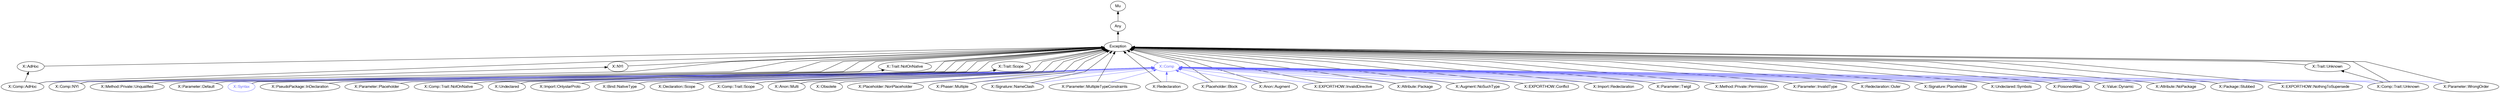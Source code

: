 digraph "perl6-type-graph" {
    rankdir=BT;
    splines=polyline;
    overlap=false; 
    // Types
    "X::Comp" [color="#6666FF", fontcolor="#6666FF", href="/type/X::Comp", fontname="FreeSans"];
    "Mu" [color="#000000", fontcolor="#000000", href="/type/Mu", fontname="FreeSans"];
    "Any" [color="#000000", fontcolor="#000000", href="/type/Any", fontname="FreeSans"];
    "Exception" [color="#000000", fontcolor="#000000", href="/type/Exception", fontname="FreeSans"];
    "X::Method::Private::Unqualified" [color="#000000", fontcolor="#000000", href="/type/X::Method::Private::Unqualified", fontname="FreeSans"];
    "X::Parameter::Default" [color="#000000", fontcolor="#000000", href="/type/X::Parameter::Default", fontname="FreeSans"];
    "X::Syntax" [color="#6666FF", fontcolor="#6666FF", href="/type/X::Syntax", fontname="FreeSans"];
    "X::PseudoPackage::InDeclaration" [color="#000000", fontcolor="#000000", href="/type/X::PseudoPackage::InDeclaration", fontname="FreeSans"];
    "X::Parameter::Placeholder" [color="#000000", fontcolor="#000000", href="/type/X::Parameter::Placeholder", fontname="FreeSans"];
    "X::Undeclared" [color="#000000", fontcolor="#000000", href="/type/X::Undeclared", fontname="FreeSans"];
    "X::AdHoc" [color="#000000", fontcolor="#000000", href="/type/X::AdHoc", fontname="FreeSans"];
    "X::Comp::AdHoc" [color="#000000", fontcolor="#000000", href="/type/X::Comp::AdHoc", fontname="FreeSans"];
    "X::Import::OnlystarProto" [color="#000000", fontcolor="#000000", href="/type/X::Import::OnlystarProto", fontname="FreeSans"];
    "X::Bind::NativeType" [color="#000000", fontcolor="#000000", href="/type/X::Bind::NativeType", fontname="FreeSans"];
    "X::NYI" [color="#000000", fontcolor="#000000", href="/type/X::NYI", fontname="FreeSans"];
    "X::Comp::NYI" [color="#000000", fontcolor="#000000", href="/type/X::Comp::NYI", fontname="FreeSans"];
    "X::Declaration::Scope" [color="#000000", fontcolor="#000000", href="/type/X::Declaration::Scope", fontname="FreeSans"];
    "X::Trait::NotOnNative" [color="#000000", fontcolor="#000000", href="/type/X::Trait::NotOnNative", fontname="FreeSans"];
    "X::Comp::Trait::NotOnNative" [color="#000000", fontcolor="#000000", href="/type/X::Comp::Trait::NotOnNative", fontname="FreeSans"];
    "X::Trait::Scope" [color="#000000", fontcolor="#000000", href="/type/X::Trait::Scope", fontname="FreeSans"];
    "X::Comp::Trait::Scope" [color="#000000", fontcolor="#000000", href="/type/X::Comp::Trait::Scope", fontname="FreeSans"];
    "X::Anon::Multi" [color="#000000", fontcolor="#000000", href="/type/X::Anon::Multi", fontname="FreeSans"];
    "X::Obsolete" [color="#000000", fontcolor="#000000", href="/type/X::Obsolete", fontname="FreeSans"];
    "X::Placeholder::NonPlaceholder" [color="#000000", fontcolor="#000000", href="/type/X::Placeholder::NonPlaceholder", fontname="FreeSans"];
    "X::Phaser::Multiple" [color="#000000", fontcolor="#000000", href="/type/X::Phaser::Multiple", fontname="FreeSans"];
    "X::Signature::NameClash" [color="#000000", fontcolor="#000000", href="/type/X::Signature::NameClash", fontname="FreeSans"];
    "X::Parameter::MultipleTypeConstraints" [color="#000000", fontcolor="#000000", href="/type/X::Parameter::MultipleTypeConstraints", fontname="FreeSans"];
    "X::Redeclaration" [color="#000000", fontcolor="#000000", href="/type/X::Redeclaration", fontname="FreeSans"];
    "X::Placeholder::Block" [color="#000000", fontcolor="#000000", href="/type/X::Placeholder::Block", fontname="FreeSans"];
    "X::Anon::Augment" [color="#000000", fontcolor="#000000", href="/type/X::Anon::Augment", fontname="FreeSans"];
    "X::EXPORTHOW::InvalidDirective" [color="#000000", fontcolor="#000000", href="/type/X::EXPORTHOW::InvalidDirective", fontname="FreeSans"];
    "X::Trait::Unknown" [color="#000000", fontcolor="#000000", href="/type/X::Trait::Unknown", fontname="FreeSans"];
    "X::Comp::Trait::Unknown" [color="#000000", fontcolor="#000000", href="/type/X::Comp::Trait::Unknown", fontname="FreeSans"];
    "X::Attribute::Package" [color="#000000", fontcolor="#000000", href="/type/X::Attribute::Package", fontname="FreeSans"];
    "X::Augment::NoSuchType" [color="#000000", fontcolor="#000000", href="/type/X::Augment::NoSuchType", fontname="FreeSans"];
    "X::EXPORTHOW::Conflict" [color="#000000", fontcolor="#000000", href="/type/X::EXPORTHOW::Conflict", fontname="FreeSans"];
    "X::Import::Redeclaration" [color="#000000", fontcolor="#000000", href="/type/X::Import::Redeclaration", fontname="FreeSans"];
    "X::Parameter::Twigil" [color="#000000", fontcolor="#000000", href="/type/X::Parameter::Twigil", fontname="FreeSans"];
    "X::Method::Private::Permission" [color="#000000", fontcolor="#000000", href="/type/X::Method::Private::Permission", fontname="FreeSans"];
    "X::Parameter::InvalidType" [color="#000000", fontcolor="#000000", href="/type/X::Parameter::InvalidType", fontname="FreeSans"];
    "X::Redeclaration::Outer" [color="#000000", fontcolor="#000000", href="/type/X::Redeclaration::Outer", fontname="FreeSans"];
    "X::Signature::Placeholder" [color="#000000", fontcolor="#000000", href="/type/X::Signature::Placeholder", fontname="FreeSans"];
    "X::Undeclared::Symbols" [color="#000000", fontcolor="#000000", href="/type/X::Undeclared::Symbols", fontname="FreeSans"];
    "X::PoisonedAlias" [color="#000000", fontcolor="#000000", href="/type/X::PoisonedAlias", fontname="FreeSans"];
    "X::Value::Dynamic" [color="#000000", fontcolor="#000000", href="/type/X::Value::Dynamic", fontname="FreeSans"];
    "X::Attribute::NoPackage" [color="#000000", fontcolor="#000000", href="/type/X::Attribute::NoPackage", fontname="FreeSans"];
    "X::Package::Stubbed" [color="#000000", fontcolor="#000000", href="/type/X::Package::Stubbed", fontname="FreeSans"];
    "X::EXPORTHOW::NothingToSupersede" [color="#000000", fontcolor="#000000", href="/type/X::EXPORTHOW::NothingToSupersede", fontname="FreeSans"];
    "X::Parameter::WrongOrder" [color="#000000", fontcolor="#000000", href="/type/X::Parameter::WrongOrder", fontname="FreeSans"];

    // Superclasses
    "X::Comp" -> "Exception" [color="#000000"];
    "Any" -> "Mu" [color="#000000"];
    "Exception" -> "Any" [color="#000000"];
    "X::Method::Private::Unqualified" -> "Exception" [color="#000000"];
    "X::Parameter::Default" -> "Exception" [color="#000000"];
    "X::Syntax" -> "Exception" [color="#000000"];
    "X::PseudoPackage::InDeclaration" -> "Exception" [color="#000000"];
    "X::Parameter::Placeholder" -> "Exception" [color="#000000"];
    "X::Undeclared" -> "Exception" [color="#000000"];
    "X::AdHoc" -> "Exception" [color="#000000"];
    "X::Comp::AdHoc" -> "X::AdHoc" [color="#000000"];
    "X::Comp::AdHoc" -> "Exception" [color="#000000"];
    "X::Import::OnlystarProto" -> "Exception" [color="#000000"];
    "X::Bind::NativeType" -> "Exception" [color="#000000"];
    "X::NYI" -> "Exception" [color="#000000"];
    "X::Comp::NYI" -> "X::NYI" [color="#000000"];
    "X::Comp::NYI" -> "Exception" [color="#000000"];
    "X::Declaration::Scope" -> "Exception" [color="#000000"];
    "X::Trait::NotOnNative" -> "Exception" [color="#000000"];
    "X::Comp::Trait::NotOnNative" -> "X::Trait::NotOnNative" [color="#000000"];
    "X::Comp::Trait::NotOnNative" -> "Exception" [color="#000000"];
    "X::Trait::Scope" -> "Exception" [color="#000000"];
    "X::Comp::Trait::Scope" -> "X::Trait::Scope" [color="#000000"];
    "X::Comp::Trait::Scope" -> "Exception" [color="#000000"];
    "X::Anon::Multi" -> "Exception" [color="#000000"];
    "X::Obsolete" -> "Exception" [color="#000000"];
    "X::Placeholder::NonPlaceholder" -> "Exception" [color="#000000"];
    "X::Phaser::Multiple" -> "Exception" [color="#000000"];
    "X::Signature::NameClash" -> "Exception" [color="#000000"];
    "X::Parameter::MultipleTypeConstraints" -> "Exception" [color="#000000"];
    "X::Redeclaration" -> "Exception" [color="#000000"];
    "X::Placeholder::Block" -> "Exception" [color="#000000"];
    "X::Anon::Augment" -> "Exception" [color="#000000"];
    "X::EXPORTHOW::InvalidDirective" -> "Exception" [color="#000000"];
    "X::Trait::Unknown" -> "Exception" [color="#000000"];
    "X::Comp::Trait::Unknown" -> "X::Trait::Unknown" [color="#000000"];
    "X::Comp::Trait::Unknown" -> "Exception" [color="#000000"];
    "X::Attribute::Package" -> "Exception" [color="#000000"];
    "X::Augment::NoSuchType" -> "Exception" [color="#000000"];
    "X::EXPORTHOW::Conflict" -> "Exception" [color="#000000"];
    "X::Import::Redeclaration" -> "Exception" [color="#000000"];
    "X::Parameter::Twigil" -> "Exception" [color="#000000"];
    "X::Method::Private::Permission" -> "Exception" [color="#000000"];
    "X::Parameter::InvalidType" -> "Exception" [color="#000000"];
    "X::Redeclaration::Outer" -> "Exception" [color="#000000"];
    "X::Signature::Placeholder" -> "Exception" [color="#000000"];
    "X::Undeclared::Symbols" -> "Exception" [color="#000000"];
    "X::PoisonedAlias" -> "Exception" [color="#000000"];
    "X::Value::Dynamic" -> "Exception" [color="#000000"];
    "X::Attribute::NoPackage" -> "Exception" [color="#000000"];
    "X::Package::Stubbed" -> "Exception" [color="#000000"];
    "X::EXPORTHOW::NothingToSupersede" -> "Exception" [color="#000000"];
    "X::Parameter::WrongOrder" -> "Exception" [color="#000000"];

    // Roles
    "X::Method::Private::Unqualified" -> "X::Comp" [color="#6666FF"];
    "X::Parameter::Default" -> "X::Comp" [color="#6666FF"];
    "X::Syntax" -> "X::Comp" [color="#6666FF"];
    "X::PseudoPackage::InDeclaration" -> "X::Comp" [color="#6666FF"];
    "X::Parameter::Placeholder" -> "X::Comp" [color="#6666FF"];
    "X::Undeclared" -> "X::Comp" [color="#6666FF"];
    "X::Comp::AdHoc" -> "X::Comp" [color="#6666FF"];
    "X::Import::OnlystarProto" -> "X::Comp" [color="#6666FF"];
    "X::Bind::NativeType" -> "X::Comp" [color="#6666FF"];
    "X::Comp::NYI" -> "X::Comp" [color="#6666FF"];
    "X::Declaration::Scope" -> "X::Comp" [color="#6666FF"];
    "X::Comp::Trait::NotOnNative" -> "X::Comp" [color="#6666FF"];
    "X::Comp::Trait::Scope" -> "X::Comp" [color="#6666FF"];
    "X::Anon::Multi" -> "X::Comp" [color="#6666FF"];
    "X::Obsolete" -> "X::Comp" [color="#6666FF"];
    "X::Placeholder::NonPlaceholder" -> "X::Comp" [color="#6666FF"];
    "X::Phaser::Multiple" -> "X::Comp" [color="#6666FF"];
    "X::Signature::NameClash" -> "X::Comp" [color="#6666FF"];
    "X::Parameter::MultipleTypeConstraints" -> "X::Comp" [color="#6666FF"];
    "X::Redeclaration" -> "X::Comp" [color="#6666FF"];
    "X::Placeholder::Block" -> "X::Comp" [color="#6666FF"];
    "X::Anon::Augment" -> "X::Comp" [color="#6666FF"];
    "X::EXPORTHOW::InvalidDirective" -> "X::Comp" [color="#6666FF"];
    "X::Comp::Trait::Unknown" -> "X::Comp" [color="#6666FF"];
    "X::Attribute::Package" -> "X::Comp" [color="#6666FF"];
    "X::Augment::NoSuchType" -> "X::Comp" [color="#6666FF"];
    "X::EXPORTHOW::Conflict" -> "X::Comp" [color="#6666FF"];
    "X::Import::Redeclaration" -> "X::Comp" [color="#6666FF"];
    "X::Parameter::Twigil" -> "X::Comp" [color="#6666FF"];
    "X::Method::Private::Permission" -> "X::Comp" [color="#6666FF"];
    "X::Parameter::InvalidType" -> "X::Comp" [color="#6666FF"];
    "X::Redeclaration::Outer" -> "X::Comp" [color="#6666FF"];
    "X::Signature::Placeholder" -> "X::Comp" [color="#6666FF"];
    "X::Undeclared::Symbols" -> "X::Comp" [color="#6666FF"];
    "X::PoisonedAlias" -> "X::Comp" [color="#6666FF"];
    "X::Value::Dynamic" -> "X::Comp" [color="#6666FF"];
    "X::Attribute::NoPackage" -> "X::Comp" [color="#6666FF"];
    "X::Package::Stubbed" -> "X::Comp" [color="#6666FF"];
    "X::EXPORTHOW::NothingToSupersede" -> "X::Comp" [color="#6666FF"];
    "X::Parameter::WrongOrder" -> "X::Comp" [color="#6666FF"];
}
